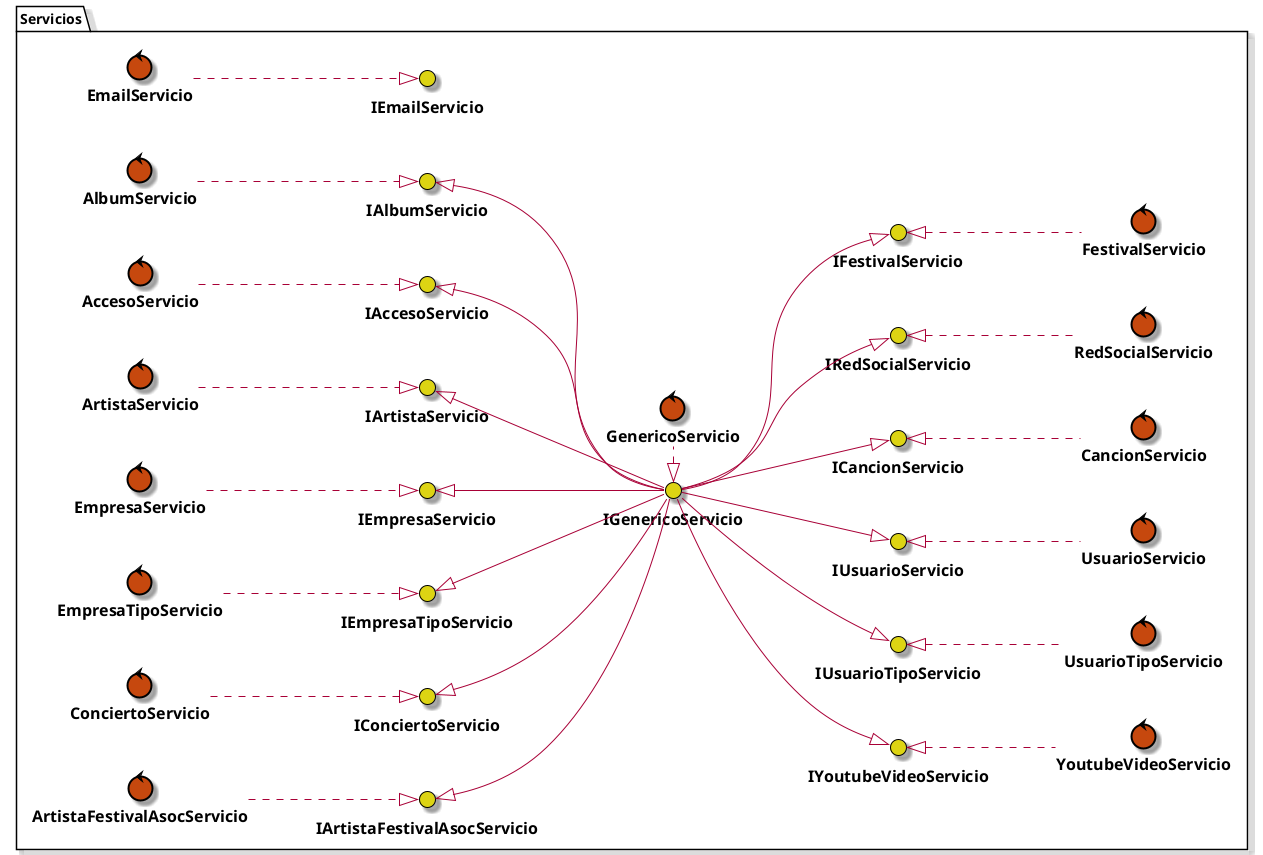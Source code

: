 @startuml Controlladores

skin rose
skinparam {
    ControlBackgroundColor #C6480E
    ControlBorderColor black
    ControlFontSize 16
    ControlSize 10
    ControlFontStyle bold

    InterfaceBackgroundColor #DDD413
    InterfaceBorderColor black
    InterfaceFontSize 16
    InterfaceSize 10
    InterfaceFontStyle bold
}

left to right direction

package Servicios {

    control EmailServicio
    control AlbumServicio
    control AccesoServicio
    control ArtistaServicio
    control EmpresaServicio
    control EmpresaTipoServicio
    control ConciertoServicio
    control ArtistaFestivalAsocServicio
    control FestivalServicio
    control RedSocialServicio
    control CancionServicio
    control UsuarioServicio
    control UsuarioTipoServicio
    control YoutubeVideoServicio
    control GenericoServicio

    interface IEmailServicio
    interface IAlbumServicio 
    interface IAccesoServicio
    interface IArtistaServicio
    interface IEmpresaServicio
    interface IEmpresaTipoServicio
    interface IConciertoServicio
    interface IArtistaFestivalAsocServicio
    interface IFestivalServicio
    interface IRedSocialServicio
    interface ICancionServicio
    interface IUsuarioServicio
    interface IUsuarioTipoServicio
    interface IYoutubeVideoServicio
    interface IGenericoServicio

    EmailServicio ..|> IEmailServicio
    AlbumServicio ..|> IAlbumServicio
    AccesoServicio ..|> IAccesoServicio
    ArtistaServicio ..|> IArtistaServicio
    EmpresaServicio ..|> IEmpresaServicio
    EmpresaTipoServicio ..|> IEmpresaTipoServicio
    ConciertoServicio ..|> IConciertoServicio
    ArtistaFestivalAsocServicio ..|> IArtistaFestivalAsocServicio
    FestivalServicio .up.|> IFestivalServicio
    RedSocialServicio .up.|> IRedSocialServicio
    CancionServicio .up.|> ICancionServicio
    UsuarioServicio .up.|> IUsuarioServicio
    UsuarioTipoServicio .up.|> IUsuarioTipoServicio
    YoutubeVideoServicio .up.|> IYoutubeVideoServicio
    GenericoServicio .left.|> IGenericoServicio

    IGenericoServicio -up-|> IAlbumServicio
    IGenericoServicio -up-|> IAccesoServicio
    IGenericoServicio -up-|> IArtistaServicio
    IGenericoServicio -up-|> IEmpresaServicio
    IGenericoServicio -up-|> IEmpresaTipoServicio
    IGenericoServicio -up-|> IConciertoServicio
    IGenericoServicio -up-|> IArtistaFestivalAsocServicio
    IGenericoServicio --|> IFestivalServicio
    IGenericoServicio --|> IRedSocialServicio
    IGenericoServicio --|> ICancionServicio
    IGenericoServicio --|> IUsuarioServicio
    IGenericoServicio --|> IUsuarioTipoServicio
    IGenericoServicio --|> IYoutubeVideoServicio
}

@enduml
